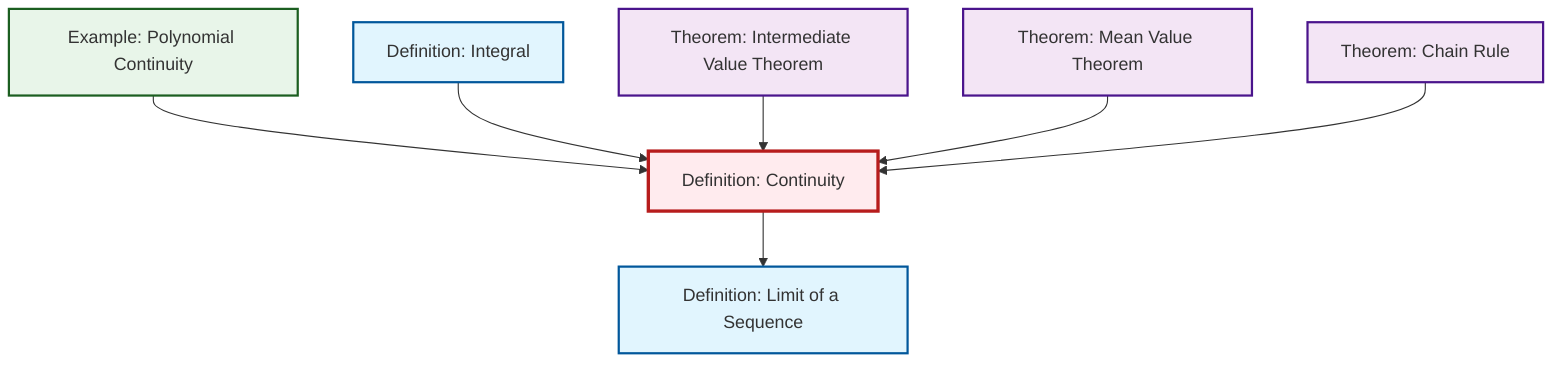 graph TD
    classDef definition fill:#e1f5fe,stroke:#01579b,stroke-width:2px
    classDef theorem fill:#f3e5f5,stroke:#4a148c,stroke-width:2px
    classDef axiom fill:#fff3e0,stroke:#e65100,stroke-width:2px
    classDef example fill:#e8f5e9,stroke:#1b5e20,stroke-width:2px
    classDef current fill:#ffebee,stroke:#b71c1c,stroke-width:3px
    thm-chain-rule["Theorem: Chain Rule"]:::theorem
    ex-polynomial-continuity["Example: Polynomial Continuity"]:::example
    def-integral["Definition: Integral"]:::definition
    def-limit["Definition: Limit of a Sequence"]:::definition
    def-continuity["Definition: Continuity"]:::definition
    thm-mean-value["Theorem: Mean Value Theorem"]:::theorem
    thm-intermediate-value["Theorem: Intermediate Value Theorem"]:::theorem
    ex-polynomial-continuity --> def-continuity
    def-integral --> def-continuity
    thm-intermediate-value --> def-continuity
    thm-mean-value --> def-continuity
    thm-chain-rule --> def-continuity
    def-continuity --> def-limit
    class def-continuity current
